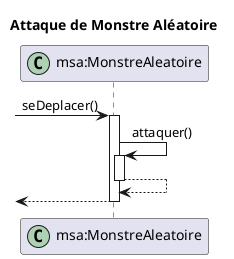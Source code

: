 @startuml 
title Attaque de Monstre Aléatoire
participant "msa:MonstreAleatoire" as msa << (C,#ADD1B2) >>


 -> msa : seDeplacer() 
activate msa
msa -> msa : attaquer()
activate msa
msa --> msa
deactivate msa
 <-- msa
deactivate msa

@enduml